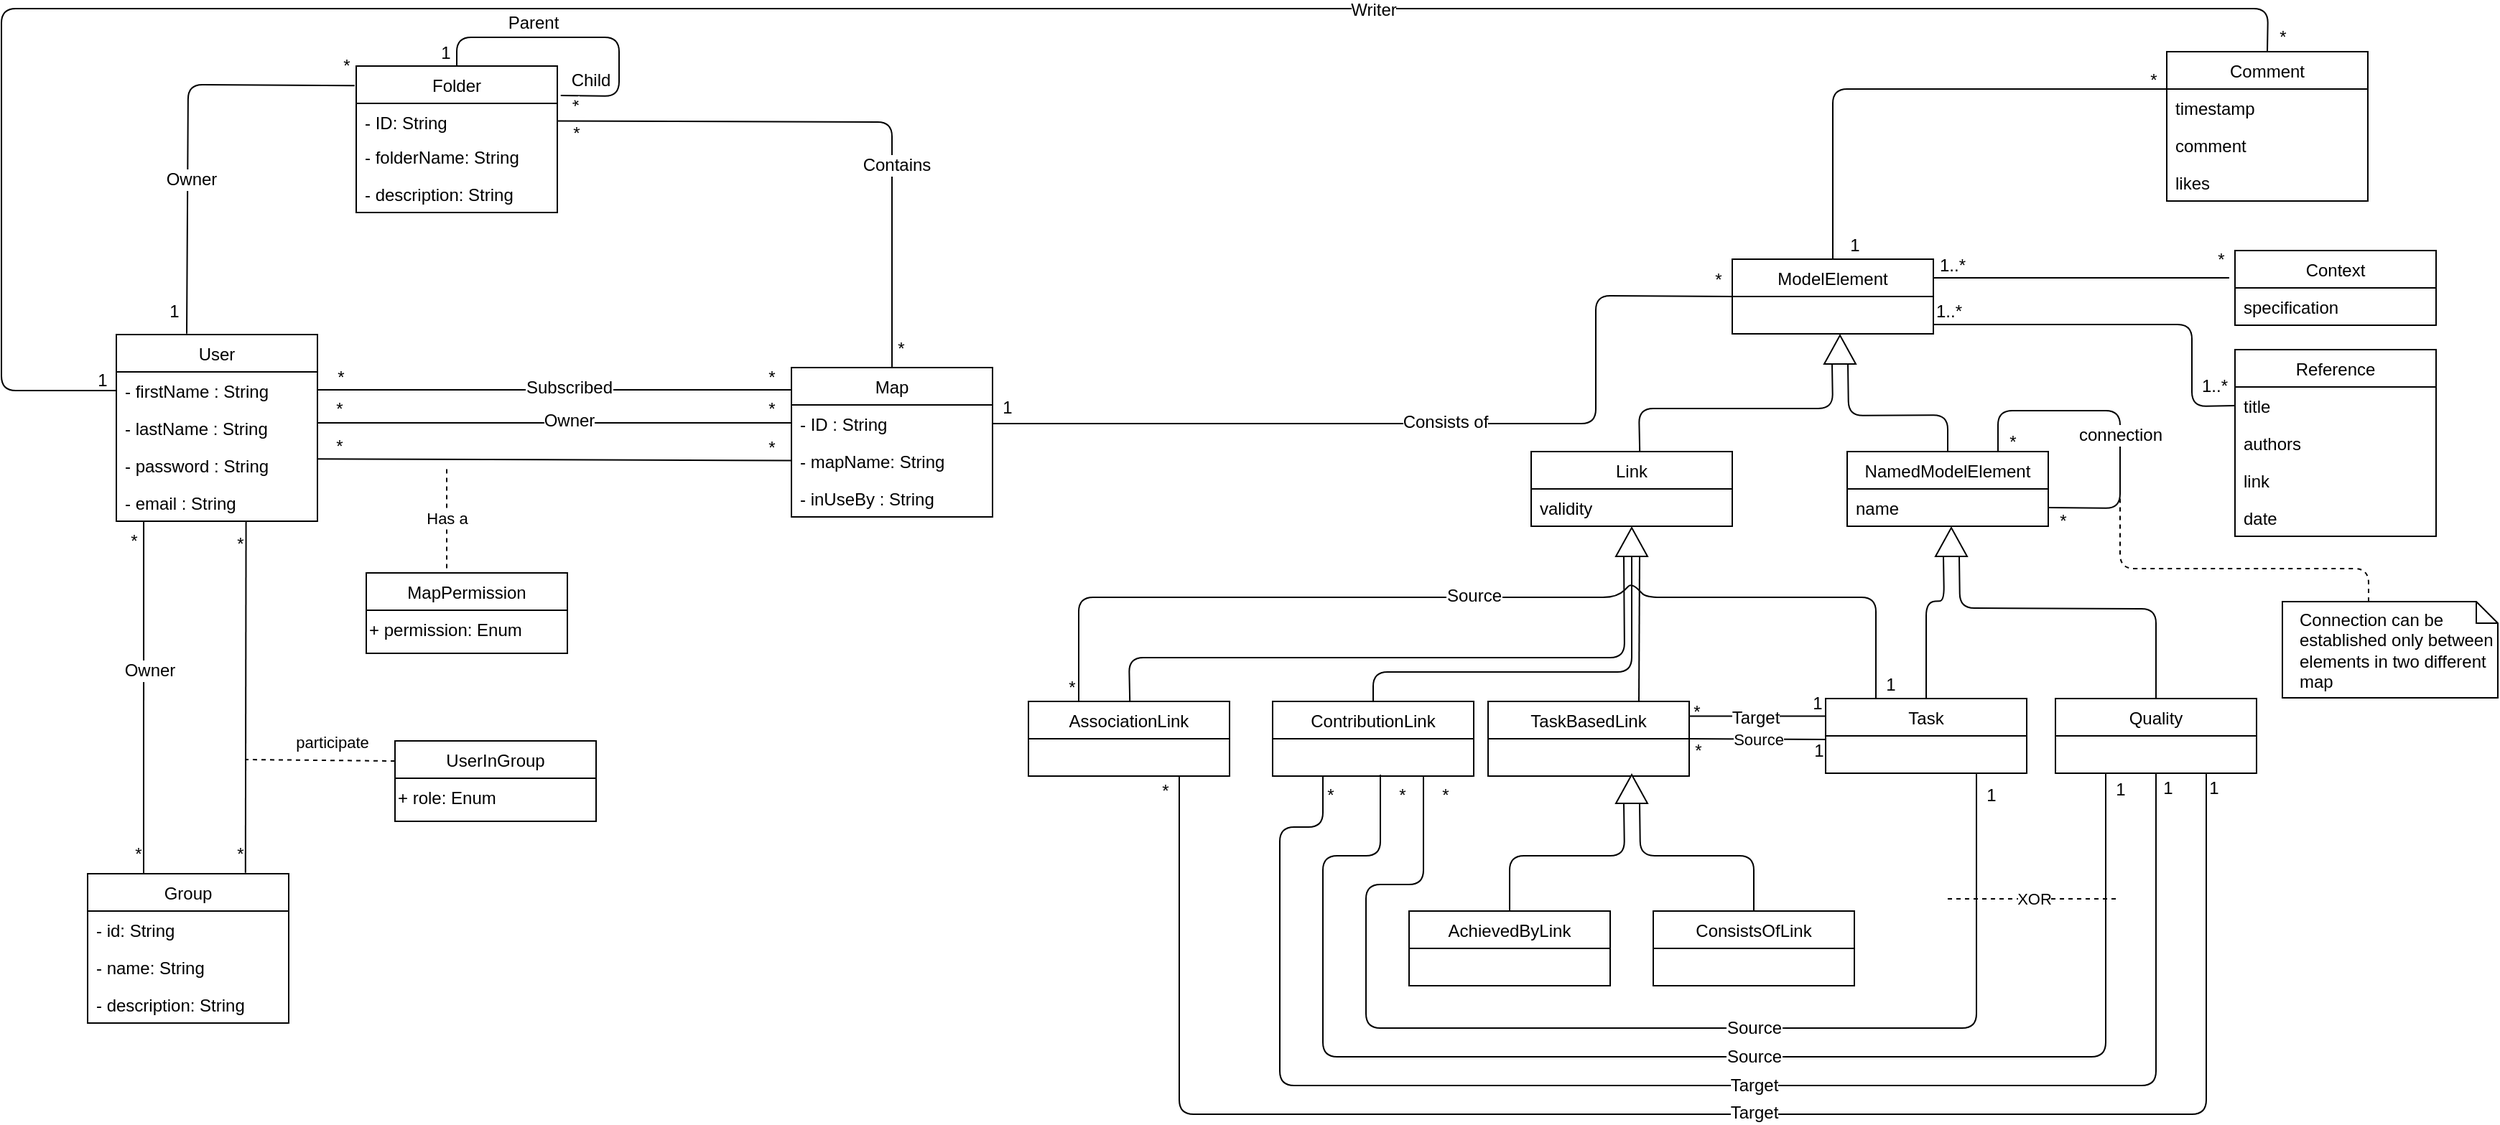 <mxfile version="13.3.1" type="github">
  <diagram id="iMrueTf8OzH_u1Gm9q5F" name="Page-1">
    <mxGraphModel dx="1078" dy="1609" grid="1" gridSize="10" guides="1" tooltips="1" connect="1" arrows="1" fold="1" page="1" pageScale="1" pageWidth="850" pageHeight="1100" math="0" shadow="0">
      <root>
        <mxCell id="0" />
        <mxCell id="1" parent="0" />
        <mxCell id="tOMq7tBUMF9Jnf4JLUL3-1" value="User" style="swimlane;fontStyle=0;childLayout=stackLayout;horizontal=1;startSize=26;fillColor=none;horizontalStack=0;resizeParent=1;resizeParentMax=0;resizeLast=0;collapsible=1;marginBottom=0;" parent="1" vertex="1">
          <mxGeometry x="360" y="227.0" width="140" height="130" as="geometry">
            <mxRectangle x="470" y="194" width="60" height="26" as="alternateBounds" />
          </mxGeometry>
        </mxCell>
        <mxCell id="tOMq7tBUMF9Jnf4JLUL3-2" value="- firstName : String&#xa;&#xa;" style="text;strokeColor=none;fillColor=none;align=left;verticalAlign=top;spacingLeft=4;spacingRight=4;overflow=hidden;rotatable=0;points=[[0,0.5],[1,0.5]];portConstraint=eastwest;" parent="tOMq7tBUMF9Jnf4JLUL3-1" vertex="1">
          <mxGeometry y="26" width="140" height="26" as="geometry" />
        </mxCell>
        <mxCell id="tOMq7tBUMF9Jnf4JLUL3-3" value="- lastName : String" style="text;strokeColor=none;fillColor=none;align=left;verticalAlign=top;spacingLeft=4;spacingRight=4;overflow=hidden;rotatable=0;points=[[0,0.5],[1,0.5]];portConstraint=eastwest;" parent="tOMq7tBUMF9Jnf4JLUL3-1" vertex="1">
          <mxGeometry y="52" width="140" height="26" as="geometry" />
        </mxCell>
        <mxCell id="tOMq7tBUMF9Jnf4JLUL3-4" value="- password : String" style="text;strokeColor=none;fillColor=none;align=left;verticalAlign=top;spacingLeft=4;spacingRight=4;overflow=hidden;rotatable=0;points=[[0,0.5],[1,0.5]];portConstraint=eastwest;" parent="tOMq7tBUMF9Jnf4JLUL3-1" vertex="1">
          <mxGeometry y="78" width="140" height="26" as="geometry" />
        </mxCell>
        <mxCell id="tOMq7tBUMF9Jnf4JLUL3-5" value="- email : String&#xa;" style="text;strokeColor=none;fillColor=none;align=left;verticalAlign=top;spacingLeft=4;spacingRight=4;overflow=hidden;rotatable=0;points=[[0,0.5],[1,0.5]];portConstraint=eastwest;" parent="tOMq7tBUMF9Jnf4JLUL3-1" vertex="1">
          <mxGeometry y="104" width="140" height="26" as="geometry" />
        </mxCell>
        <mxCell id="tOMq7tBUMF9Jnf4JLUL3-6" value="Map" style="swimlane;fontStyle=0;childLayout=stackLayout;horizontal=1;startSize=26;fillColor=none;horizontalStack=0;resizeParent=1;resizeParentMax=0;resizeLast=0;collapsible=1;marginBottom=0;" parent="1" vertex="1">
          <mxGeometry x="830" y="250" width="140" height="104" as="geometry" />
        </mxCell>
        <mxCell id="tOMq7tBUMF9Jnf4JLUL3-7" value="- ID : String" style="text;strokeColor=none;fillColor=none;align=left;verticalAlign=top;spacingLeft=4;spacingRight=4;overflow=hidden;rotatable=0;points=[[0,0.5],[1,0.5]];portConstraint=eastwest;" parent="tOMq7tBUMF9Jnf4JLUL3-6" vertex="1">
          <mxGeometry y="26" width="140" height="26" as="geometry" />
        </mxCell>
        <mxCell id="tOMq7tBUMF9Jnf4JLUL3-8" value="- mapName: String&#xa;" style="text;strokeColor=none;fillColor=none;align=left;verticalAlign=top;spacingLeft=4;spacingRight=4;overflow=hidden;rotatable=0;points=[[0,0.5],[1,0.5]];portConstraint=eastwest;" parent="tOMq7tBUMF9Jnf4JLUL3-6" vertex="1">
          <mxGeometry y="52" width="140" height="26" as="geometry" />
        </mxCell>
        <mxCell id="FyhdABzyvlyhS6COd_ff-8" value="- inUseBy : String" style="text;strokeColor=none;fillColor=none;align=left;verticalAlign=top;spacingLeft=4;spacingRight=4;overflow=hidden;rotatable=0;points=[[0,0.5],[1,0.5]];portConstraint=eastwest;" vertex="1" parent="tOMq7tBUMF9Jnf4JLUL3-6">
          <mxGeometry y="78" width="140" height="26" as="geometry" />
        </mxCell>
        <mxCell id="tOMq7tBUMF9Jnf4JLUL3-9" value="MapPermission" style="swimlane;fontStyle=0;childLayout=stackLayout;horizontal=1;startSize=26;fillColor=none;horizontalStack=0;resizeParent=1;resizeParentMax=0;resizeLast=0;collapsible=1;marginBottom=0;" parent="1" vertex="1">
          <mxGeometry x="534" y="393" width="140" height="56" as="geometry" />
        </mxCell>
        <mxCell id="tOMq7tBUMF9Jnf4JLUL3-10" value="+ permission: Enum" style="text;html=1;" parent="tOMq7tBUMF9Jnf4JLUL3-9" vertex="1">
          <mxGeometry y="26" width="140" height="30" as="geometry" />
        </mxCell>
        <mxCell id="tOMq7tBUMF9Jnf4JLUL3-11" value="Group" style="swimlane;fontStyle=0;childLayout=stackLayout;horizontal=1;startSize=26;fillColor=none;horizontalStack=0;resizeParent=1;resizeParentMax=0;resizeLast=0;collapsible=1;marginBottom=0;" parent="1" vertex="1">
          <mxGeometry x="340" y="602.5" width="140" height="104" as="geometry" />
        </mxCell>
        <mxCell id="tOMq7tBUMF9Jnf4JLUL3-12" value="- id: String" style="text;strokeColor=none;fillColor=none;align=left;verticalAlign=top;spacingLeft=4;spacingRight=4;overflow=hidden;rotatable=0;points=[[0,0.5],[1,0.5]];portConstraint=eastwest;" parent="tOMq7tBUMF9Jnf4JLUL3-11" vertex="1">
          <mxGeometry y="26" width="140" height="26" as="geometry" />
        </mxCell>
        <mxCell id="tOMq7tBUMF9Jnf4JLUL3-13" value="- name: String" style="text;strokeColor=none;fillColor=none;align=left;verticalAlign=top;spacingLeft=4;spacingRight=4;overflow=hidden;rotatable=0;points=[[0,0.5],[1,0.5]];portConstraint=eastwest;" parent="tOMq7tBUMF9Jnf4JLUL3-11" vertex="1">
          <mxGeometry y="52" width="140" height="26" as="geometry" />
        </mxCell>
        <mxCell id="tOMq7tBUMF9Jnf4JLUL3-14" value="- description: String" style="text;strokeColor=none;fillColor=none;align=left;verticalAlign=top;spacingLeft=4;spacingRight=4;overflow=hidden;rotatable=0;points=[[0,0.5],[1,0.5]];portConstraint=eastwest;" parent="tOMq7tBUMF9Jnf4JLUL3-11" vertex="1">
          <mxGeometry y="78" width="140" height="26" as="geometry" />
        </mxCell>
        <mxCell id="tOMq7tBUMF9Jnf4JLUL3-15" value="Folder" style="swimlane;fontStyle=0;childLayout=stackLayout;horizontal=1;startSize=26;fillColor=none;horizontalStack=0;resizeParent=1;resizeParentMax=0;resizeLast=0;collapsible=1;marginBottom=0;" parent="1" vertex="1">
          <mxGeometry x="527" y="40" width="140" height="102" as="geometry" />
        </mxCell>
        <mxCell id="tOMq7tBUMF9Jnf4JLUL3-16" value="- ID: String&#xa;" style="text;strokeColor=none;fillColor=none;align=left;verticalAlign=top;spacingLeft=4;spacingRight=4;overflow=hidden;rotatable=0;points=[[0,0.5],[1,0.5]];portConstraint=eastwest;" parent="tOMq7tBUMF9Jnf4JLUL3-15" vertex="1">
          <mxGeometry y="26" width="140" height="24" as="geometry" />
        </mxCell>
        <mxCell id="tOMq7tBUMF9Jnf4JLUL3-17" value="- folderName: String" style="text;strokeColor=none;fillColor=none;align=left;verticalAlign=top;spacingLeft=4;spacingRight=4;overflow=hidden;rotatable=0;points=[[0,0.5],[1,0.5]];portConstraint=eastwest;" parent="tOMq7tBUMF9Jnf4JLUL3-15" vertex="1">
          <mxGeometry y="50" width="140" height="26" as="geometry" />
        </mxCell>
        <mxCell id="tOMq7tBUMF9Jnf4JLUL3-18" value="- description: String" style="text;strokeColor=none;fillColor=none;align=left;verticalAlign=top;spacingLeft=4;spacingRight=4;overflow=hidden;rotatable=0;points=[[0,0.5],[1,0.5]];portConstraint=eastwest;" parent="tOMq7tBUMF9Jnf4JLUL3-15" vertex="1">
          <mxGeometry y="76" width="140" height="26" as="geometry" />
        </mxCell>
        <mxCell id="tOMq7tBUMF9Jnf4JLUL3-19" value="UserInGroup" style="swimlane;fontStyle=0;childLayout=stackLayout;horizontal=1;startSize=26;fillColor=none;horizontalStack=0;resizeParent=1;resizeParentMax=0;resizeLast=0;collapsible=1;marginBottom=0;" parent="1" vertex="1">
          <mxGeometry x="554" y="510" width="140" height="56" as="geometry" />
        </mxCell>
        <mxCell id="tOMq7tBUMF9Jnf4JLUL3-20" value="+ role: Enum" style="text;html=1;" parent="tOMq7tBUMF9Jnf4JLUL3-19" vertex="1">
          <mxGeometry y="26" width="140" height="30" as="geometry" />
        </mxCell>
        <mxCell id="tOMq7tBUMF9Jnf4JLUL3-23" value="" style="endArrow=none;html=1;exitX=0.998;exitY=0.33;exitDx=0;exitDy=0;exitPerimeter=0;" parent="1" source="tOMq7tBUMF9Jnf4JLUL3-4" target="tOMq7tBUMF9Jnf4JLUL3-8" edge="1">
          <mxGeometry x="0.117" y="3" width="50" height="50" relative="1" as="geometry">
            <mxPoint x="500" y="292.0" as="sourcePoint" />
            <mxPoint x="550" y="230" as="targetPoint" />
            <mxPoint as="offset" />
          </mxGeometry>
        </mxCell>
        <mxCell id="tOMq7tBUMF9Jnf4JLUL3-24" value="Has a" style="endArrow=none;dashed=1;html=1;exitX=0.4;exitY=-0.058;exitDx=0;exitDy=0;exitPerimeter=0;" parent="1" source="tOMq7tBUMF9Jnf4JLUL3-9" edge="1">
          <mxGeometry width="50" height="50" relative="1" as="geometry">
            <mxPoint x="590" y="380" as="sourcePoint" />
            <mxPoint x="590" y="320" as="targetPoint" />
          </mxGeometry>
        </mxCell>
        <mxCell id="tOMq7tBUMF9Jnf4JLUL3-25" value="" style="endArrow=none;html=1;entryX=0.136;entryY=1;entryDx=0;entryDy=0;entryPerimeter=0;" parent="1" target="tOMq7tBUMF9Jnf4JLUL3-5" edge="1">
          <mxGeometry width="50" height="50" relative="1" as="geometry">
            <mxPoint x="379" y="603" as="sourcePoint" />
            <mxPoint x="350" y="480" as="targetPoint" />
          </mxGeometry>
        </mxCell>
        <mxCell id="tOMq7tBUMF9Jnf4JLUL3-26" value="Owner" style="text;html=1;align=center;verticalAlign=middle;resizable=0;points=[];;labelBackgroundColor=#ffffff;" parent="tOMq7tBUMF9Jnf4JLUL3-25" vertex="1" connectable="0">
          <mxGeometry x="0.156" y="-4" relative="1" as="geometry">
            <mxPoint as="offset" />
          </mxGeometry>
        </mxCell>
        <mxCell id="tOMq7tBUMF9Jnf4JLUL3-27" value="" style="endArrow=none;html=1;entryX=0.645;entryY=1.001;entryDx=0;entryDy=0;entryPerimeter=0;exitX=0.785;exitY=-0.006;exitDx=0;exitDy=0;exitPerimeter=0;" parent="1" source="tOMq7tBUMF9Jnf4JLUL3-11" target="tOMq7tBUMF9Jnf4JLUL3-5" edge="1">
          <mxGeometry width="50" height="50" relative="1" as="geometry">
            <mxPoint x="450" y="600" as="sourcePoint" />
            <mxPoint x="450" y="440" as="targetPoint" />
          </mxGeometry>
        </mxCell>
        <mxCell id="tOMq7tBUMF9Jnf4JLUL3-28" value="participate" style="endArrow=none;dashed=1;html=1;exitX=0;exitY=0.25;exitDx=0;exitDy=0;" parent="1" source="tOMq7tBUMF9Jnf4JLUL3-19" edge="1">
          <mxGeometry x="-0.154" y="-13" width="50" height="50" relative="1" as="geometry">
            <mxPoint x="340" y="820" as="sourcePoint" />
            <mxPoint x="450" y="523" as="targetPoint" />
            <mxPoint as="offset" />
          </mxGeometry>
        </mxCell>
        <mxCell id="tOMq7tBUMF9Jnf4JLUL3-29" value="" style="endArrow=none;html=1;entryX=-0.008;entryY=0.133;entryDx=0;entryDy=0;exitX=0.35;exitY=-0.005;exitDx=0;exitDy=0;exitPerimeter=0;entryPerimeter=0;" parent="1" source="tOMq7tBUMF9Jnf4JLUL3-1" target="tOMq7tBUMF9Jnf4JLUL3-15" edge="1">
          <mxGeometry width="50" height="50" relative="1" as="geometry">
            <mxPoint x="410" y="220" as="sourcePoint" />
            <mxPoint x="460" y="186" as="targetPoint" />
            <Array as="points">
              <mxPoint x="410" y="53" />
            </Array>
          </mxGeometry>
        </mxCell>
        <mxCell id="tOMq7tBUMF9Jnf4JLUL3-30" value="Owner" style="text;html=1;align=center;verticalAlign=middle;resizable=0;points=[];;labelBackgroundColor=#ffffff;" parent="tOMq7tBUMF9Jnf4JLUL3-29" vertex="1" connectable="0">
          <mxGeometry x="-0.254" y="-2" relative="1" as="geometry">
            <mxPoint as="offset" />
          </mxGeometry>
        </mxCell>
        <mxCell id="tOMq7tBUMF9Jnf4JLUL3-31" value="1" style="text;html=1;align=center;verticalAlign=middle;resizable=0;points=[];;labelBackgroundColor=#ffffff;" parent="tOMq7tBUMF9Jnf4JLUL3-29" vertex="1" connectable="0">
          <mxGeometry x="-0.954" y="1" relative="1" as="geometry">
            <mxPoint x="-8" y="-9.5" as="offset" />
          </mxGeometry>
        </mxCell>
        <mxCell id="tOMq7tBUMF9Jnf4JLUL3-32" value="*" style="text;html=1;align=center;verticalAlign=middle;resizable=0;points=[];;labelBackgroundColor=#ffffff;" parent="tOMq7tBUMF9Jnf4JLUL3-29" vertex="1" connectable="0">
          <mxGeometry x="0.921" relative="1" as="geometry">
            <mxPoint x="5.5" y="-13.5" as="offset" />
          </mxGeometry>
        </mxCell>
        <mxCell id="tOMq7tBUMF9Jnf4JLUL3-33" value="" style="endArrow=none;html=1;entryX=1.017;entryY=0.201;entryDx=0;entryDy=0;exitX=0.5;exitY=0;exitDx=0;exitDy=0;entryPerimeter=0;" parent="1" source="tOMq7tBUMF9Jnf4JLUL3-15" target="tOMq7tBUMF9Jnf4JLUL3-15" edge="1">
          <mxGeometry width="50" height="50" relative="1" as="geometry">
            <mxPoint x="890" y="207" as="sourcePoint" />
            <mxPoint x="1007" y="40" as="targetPoint" />
            <Array as="points">
              <mxPoint x="597" y="20" />
              <mxPoint x="710" y="20" />
              <mxPoint x="710" y="61" />
            </Array>
          </mxGeometry>
        </mxCell>
        <mxCell id="tOMq7tBUMF9Jnf4JLUL3-34" value="Parent" style="text;html=1;align=center;verticalAlign=middle;resizable=0;points=[];;labelBackgroundColor=#ffffff;" parent="tOMq7tBUMF9Jnf4JLUL3-33" vertex="1" connectable="0">
          <mxGeometry x="-0.254" y="-2" relative="1" as="geometry">
            <mxPoint x="-7" y="-12" as="offset" />
          </mxGeometry>
        </mxCell>
        <mxCell id="tOMq7tBUMF9Jnf4JLUL3-35" value="" style="endArrow=none;html=1;exitX=0.5;exitY=0;exitDx=0;exitDy=0;" parent="1" source="tOMq7tBUMF9Jnf4JLUL3-6" target="tOMq7tBUMF9Jnf4JLUL3-16" edge="1">
          <mxGeometry width="50" height="50" relative="1" as="geometry">
            <mxPoint x="620" y="150" as="sourcePoint" />
            <mxPoint x="670" y="100" as="targetPoint" />
            <Array as="points">
              <mxPoint x="900" y="79" />
            </Array>
          </mxGeometry>
        </mxCell>
        <mxCell id="tOMq7tBUMF9Jnf4JLUL3-36" value="Contains" style="text;html=1;align=center;verticalAlign=middle;resizable=0;points=[];;labelBackgroundColor=#ffffff;" parent="tOMq7tBUMF9Jnf4JLUL3-35" vertex="1" connectable="0">
          <mxGeometry x="-0.302" y="-3" relative="1" as="geometry">
            <mxPoint as="offset" />
          </mxGeometry>
        </mxCell>
        <mxCell id="tOMq7tBUMF9Jnf4JLUL3-39" value="" style="endArrow=none;html=1;exitX=1;exitY=0.5;exitDx=0;exitDy=0;" parent="1" edge="1">
          <mxGeometry x="0.117" y="3" width="50" height="50" relative="1" as="geometry">
            <mxPoint x="500" y="265.5" as="sourcePoint" />
            <mxPoint x="830" y="265.5" as="targetPoint" />
            <mxPoint as="offset" />
          </mxGeometry>
        </mxCell>
        <mxCell id="tOMq7tBUMF9Jnf4JLUL3-40" value="Subscribed" style="text;html=1;align=center;verticalAlign=middle;resizable=0;points=[];;labelBackgroundColor=#ffffff;" parent="tOMq7tBUMF9Jnf4JLUL3-39" vertex="1" connectable="0">
          <mxGeometry x="0.059" y="2" relative="1" as="geometry">
            <mxPoint as="offset" />
          </mxGeometry>
        </mxCell>
        <mxCell id="tOMq7tBUMF9Jnf4JLUL3-41" value="ModelElement" style="swimlane;fontStyle=0;childLayout=stackLayout;horizontal=1;startSize=26;fillColor=none;horizontalStack=0;resizeParent=1;resizeParentMax=0;resizeLast=0;collapsible=1;marginBottom=0;" parent="1" vertex="1">
          <mxGeometry x="1485" y="174.5" width="140" height="52" as="geometry" />
        </mxCell>
        <mxCell id="tOMq7tBUMF9Jnf4JLUL3-42" value="" style="endArrow=none;html=1;exitX=1;exitY=0.5;exitDx=0;exitDy=0;" parent="1" edge="1">
          <mxGeometry x="0.117" y="3" width="50" height="50" relative="1" as="geometry">
            <mxPoint x="500" y="288.5" as="sourcePoint" />
            <mxPoint x="830" y="288.5" as="targetPoint" />
            <mxPoint as="offset" />
          </mxGeometry>
        </mxCell>
        <mxCell id="tOMq7tBUMF9Jnf4JLUL3-43" value="Owner" style="text;html=1;align=center;verticalAlign=middle;resizable=0;points=[];;labelBackgroundColor=#ffffff;" parent="tOMq7tBUMF9Jnf4JLUL3-42" vertex="1" connectable="0">
          <mxGeometry x="0.059" y="2" relative="1" as="geometry">
            <mxPoint as="offset" />
          </mxGeometry>
        </mxCell>
        <mxCell id="tOMq7tBUMF9Jnf4JLUL3-46" value="1" style="text;html=1;align=center;verticalAlign=middle;resizable=0;points=[];;labelBackgroundColor=#ffffff;" parent="1" vertex="1" connectable="0">
          <mxGeometry x="597.04" y="39.987" as="geometry">
            <mxPoint x="-8" y="-9.5" as="offset" />
          </mxGeometry>
        </mxCell>
        <mxCell id="tOMq7tBUMF9Jnf4JLUL3-47" value="*" style="text;html=1;align=center;verticalAlign=middle;resizable=0;points=[];;labelBackgroundColor=#ffffff;rotation=50;direction=south;" parent="1" vertex="1" connectable="0">
          <mxGeometry x="659.86" y="50.01" as="geometry">
            <mxPoint x="24.5" y="-3.5" as="offset" />
          </mxGeometry>
        </mxCell>
        <mxCell id="tOMq7tBUMF9Jnf4JLUL3-48" value="*" style="text;html=1;align=center;verticalAlign=middle;resizable=0;points=[];;labelBackgroundColor=#ffffff;" parent="1" vertex="1" connectable="0">
          <mxGeometry x="899.86" y="250.01" as="geometry">
            <mxPoint x="5.5" y="-13.5" as="offset" />
          </mxGeometry>
        </mxCell>
        <mxCell id="tOMq7tBUMF9Jnf4JLUL3-49" value="*" style="text;html=1;align=center;verticalAlign=middle;resizable=0;points=[];;labelBackgroundColor=#ffffff;" parent="1" vertex="1" connectable="0">
          <mxGeometry x="673.86" y="100.01" as="geometry">
            <mxPoint x="5.5" y="-13.5" as="offset" />
          </mxGeometry>
        </mxCell>
        <mxCell id="tOMq7tBUMF9Jnf4JLUL3-50" value="*" style="text;html=1;align=center;verticalAlign=middle;resizable=0;points=[];;labelBackgroundColor=#ffffff;" parent="1" vertex="1" connectable="0">
          <mxGeometry x="809.86" y="270.01" as="geometry">
            <mxPoint x="5.5" y="-13.5" as="offset" />
          </mxGeometry>
        </mxCell>
        <mxCell id="tOMq7tBUMF9Jnf4JLUL3-51" value="*" style="text;html=1;align=center;verticalAlign=middle;resizable=0;points=[];;labelBackgroundColor=#ffffff;" parent="1" vertex="1" connectable="0">
          <mxGeometry x="509.86" y="270.01" as="geometry">
            <mxPoint x="5.5" y="-13.5" as="offset" />
          </mxGeometry>
        </mxCell>
        <mxCell id="tOMq7tBUMF9Jnf4JLUL3-52" value="*" style="text;html=1;align=center;verticalAlign=middle;resizable=0;points=[];;labelBackgroundColor=#ffffff;" parent="1" vertex="1" connectable="0">
          <mxGeometry x="809.86" y="292.01" as="geometry">
            <mxPoint x="5.5" y="-13.5" as="offset" />
          </mxGeometry>
        </mxCell>
        <mxCell id="tOMq7tBUMF9Jnf4JLUL3-53" value="*" style="text;html=1;align=center;verticalAlign=middle;resizable=0;points=[];;labelBackgroundColor=#ffffff;" parent="1" vertex="1" connectable="0">
          <mxGeometry x="523.04" y="287.987" as="geometry">
            <mxPoint x="-8" y="-9.5" as="offset" />
          </mxGeometry>
        </mxCell>
        <mxCell id="tOMq7tBUMF9Jnf4JLUL3-54" value="*" style="text;html=1;align=center;verticalAlign=middle;resizable=0;points=[];;labelBackgroundColor=#ffffff;" parent="1" vertex="1" connectable="0">
          <mxGeometry x="809.86" y="319.01" as="geometry">
            <mxPoint x="5.5" y="-13.5" as="offset" />
          </mxGeometry>
        </mxCell>
        <mxCell id="tOMq7tBUMF9Jnf4JLUL3-55" value="*" style="text;html=1;align=center;verticalAlign=middle;resizable=0;points=[];;labelBackgroundColor=#ffffff;" parent="1" vertex="1" connectable="0">
          <mxGeometry x="508.86" y="318.01" as="geometry">
            <mxPoint x="5.5" y="-13.5" as="offset" />
          </mxGeometry>
        </mxCell>
        <mxCell id="tOMq7tBUMF9Jnf4JLUL3-56" value="*" style="text;html=1;align=center;verticalAlign=middle;resizable=0;points=[];;labelBackgroundColor=#ffffff;" parent="1" vertex="1" connectable="0">
          <mxGeometry x="368.86" y="602.51" as="geometry">
            <mxPoint x="5.5" y="-13.5" as="offset" />
          </mxGeometry>
        </mxCell>
        <mxCell id="tOMq7tBUMF9Jnf4JLUL3-57" value="*" style="text;html=1;align=center;verticalAlign=middle;resizable=0;points=[];;labelBackgroundColor=#ffffff;" parent="1" vertex="1" connectable="0">
          <mxGeometry x="380.04" y="379.987" as="geometry">
            <mxPoint x="-8" y="-9.5" as="offset" />
          </mxGeometry>
        </mxCell>
        <mxCell id="tOMq7tBUMF9Jnf4JLUL3-58" value="*" style="text;html=1;align=center;verticalAlign=middle;resizable=0;points=[];;labelBackgroundColor=#ffffff;" parent="1" vertex="1" connectable="0">
          <mxGeometry x="439.86" y="602.51" as="geometry">
            <mxPoint x="5.5" y="-13.5" as="offset" />
          </mxGeometry>
        </mxCell>
        <mxCell id="tOMq7tBUMF9Jnf4JLUL3-59" value="*" style="text;html=1;align=center;verticalAlign=middle;resizable=0;points=[];;labelBackgroundColor=#ffffff;" parent="1" vertex="1" connectable="0">
          <mxGeometry x="439.86" y="386.01" as="geometry">
            <mxPoint x="5.5" y="-13.5" as="offset" />
          </mxGeometry>
        </mxCell>
        <mxCell id="tOMq7tBUMF9Jnf4JLUL3-60" value="Link" style="swimlane;fontStyle=0;childLayout=stackLayout;horizontal=1;startSize=26;fillColor=none;horizontalStack=0;resizeParent=1;resizeParentMax=0;resizeLast=0;collapsible=1;marginBottom=0;" parent="1" vertex="1">
          <mxGeometry x="1345" y="308.5" width="140" height="52" as="geometry" />
        </mxCell>
        <mxCell id="tOMq7tBUMF9Jnf4JLUL3-61" value="validity" style="text;strokeColor=none;fillColor=none;align=left;verticalAlign=top;spacingLeft=4;spacingRight=4;overflow=hidden;rotatable=0;points=[[0,0.5],[1,0.5]];portConstraint=eastwest;" parent="tOMq7tBUMF9Jnf4JLUL3-60" vertex="1">
          <mxGeometry y="26" width="140" height="26" as="geometry" />
        </mxCell>
        <mxCell id="tOMq7tBUMF9Jnf4JLUL3-62" value="NamedModelElement" style="swimlane;fontStyle=0;childLayout=stackLayout;horizontal=1;startSize=26;fillColor=none;horizontalStack=0;resizeParent=1;resizeParentMax=0;resizeLast=0;collapsible=1;marginBottom=0;" parent="1" vertex="1">
          <mxGeometry x="1565" y="308.5" width="140" height="52" as="geometry" />
        </mxCell>
        <mxCell id="tOMq7tBUMF9Jnf4JLUL3-63" value="name" style="text;strokeColor=none;fillColor=none;align=left;verticalAlign=top;spacingLeft=4;spacingRight=4;overflow=hidden;rotatable=0;points=[[0,0.5],[1,0.5]];portConstraint=eastwest;" parent="tOMq7tBUMF9Jnf4JLUL3-62" vertex="1">
          <mxGeometry y="26" width="140" height="26" as="geometry" />
        </mxCell>
        <mxCell id="tOMq7tBUMF9Jnf4JLUL3-64" value="" style="endArrow=none;html=1;exitX=1;exitY=0.5;exitDx=0;exitDy=0;entryX=0.75;entryY=0;entryDx=0;entryDy=0;" parent="tOMq7tBUMF9Jnf4JLUL3-62" source="tOMq7tBUMF9Jnf4JLUL3-63" target="tOMq7tBUMF9Jnf4JLUL3-62" edge="1">
          <mxGeometry width="50" height="50" relative="1" as="geometry">
            <mxPoint x="170" y="111.5" as="sourcePoint" />
            <mxPoint x="220" y="61.5" as="targetPoint" />
            <Array as="points">
              <mxPoint x="190" y="39.5" />
              <mxPoint x="190" y="-28.5" />
              <mxPoint x="105" y="-28.5" />
            </Array>
          </mxGeometry>
        </mxCell>
        <mxCell id="tOMq7tBUMF9Jnf4JLUL3-65" value="connection" style="text;html=1;align=center;verticalAlign=middle;resizable=0;points=[];;labelBackgroundColor=#ffffff;" parent="tOMq7tBUMF9Jnf4JLUL3-64" vertex="1" connectable="0">
          <mxGeometry x="-0.127" relative="1" as="geometry">
            <mxPoint as="offset" />
          </mxGeometry>
        </mxCell>
        <mxCell id="tOMq7tBUMF9Jnf4JLUL3-66" value="Context" style="swimlane;fontStyle=0;childLayout=stackLayout;horizontal=1;startSize=26;fillColor=none;horizontalStack=0;resizeParent=1;resizeParentMax=0;resizeLast=0;collapsible=1;marginBottom=0;" parent="1" vertex="1">
          <mxGeometry x="1835" y="168.5" width="140" height="52" as="geometry" />
        </mxCell>
        <mxCell id="tOMq7tBUMF9Jnf4JLUL3-67" value="specification" style="text;strokeColor=none;fillColor=none;align=left;verticalAlign=top;spacingLeft=4;spacingRight=4;overflow=hidden;rotatable=0;points=[[0,0.5],[1,0.5]];portConstraint=eastwest;" parent="tOMq7tBUMF9Jnf4JLUL3-66" vertex="1">
          <mxGeometry y="26" width="140" height="26" as="geometry" />
        </mxCell>
        <mxCell id="tOMq7tBUMF9Jnf4JLUL3-68" value="Reference" style="swimlane;fontStyle=0;childLayout=stackLayout;horizontal=1;startSize=26;fillColor=none;horizontalStack=0;resizeParent=1;resizeParentMax=0;resizeLast=0;collapsible=1;marginBottom=0;" parent="1" vertex="1">
          <mxGeometry x="1835" y="237.5" width="140" height="130" as="geometry" />
        </mxCell>
        <mxCell id="tOMq7tBUMF9Jnf4JLUL3-69" value="title" style="text;strokeColor=none;fillColor=none;align=left;verticalAlign=top;spacingLeft=4;spacingRight=4;overflow=hidden;rotatable=0;points=[[0,0.5],[1,0.5]];portConstraint=eastwest;" parent="tOMq7tBUMF9Jnf4JLUL3-68" vertex="1">
          <mxGeometry y="26" width="140" height="26" as="geometry" />
        </mxCell>
        <mxCell id="tOMq7tBUMF9Jnf4JLUL3-70" value="authors" style="text;strokeColor=none;fillColor=none;align=left;verticalAlign=top;spacingLeft=4;spacingRight=4;overflow=hidden;rotatable=0;points=[[0,0.5],[1,0.5]];portConstraint=eastwest;" parent="tOMq7tBUMF9Jnf4JLUL3-68" vertex="1">
          <mxGeometry y="52" width="140" height="26" as="geometry" />
        </mxCell>
        <mxCell id="tOMq7tBUMF9Jnf4JLUL3-71" value="link" style="text;strokeColor=none;fillColor=none;align=left;verticalAlign=top;spacingLeft=4;spacingRight=4;overflow=hidden;rotatable=0;points=[[0,0.5],[1,0.5]];portConstraint=eastwest;" parent="tOMq7tBUMF9Jnf4JLUL3-68" vertex="1">
          <mxGeometry y="78" width="140" height="26" as="geometry" />
        </mxCell>
        <mxCell id="tOMq7tBUMF9Jnf4JLUL3-72" value="date" style="text;strokeColor=none;fillColor=none;align=left;verticalAlign=top;spacingLeft=4;spacingRight=4;overflow=hidden;rotatable=0;points=[[0,0.5],[1,0.5]];portConstraint=eastwest;" parent="tOMq7tBUMF9Jnf4JLUL3-68" vertex="1">
          <mxGeometry y="104" width="140" height="26" as="geometry" />
        </mxCell>
        <mxCell id="tOMq7tBUMF9Jnf4JLUL3-73" value="TaskBasedLink" style="swimlane;fontStyle=0;childLayout=stackLayout;horizontal=1;startSize=26;fillColor=none;horizontalStack=0;resizeParent=1;resizeParentMax=0;resizeLast=0;collapsible=1;marginBottom=0;" parent="1" vertex="1">
          <mxGeometry x="1315" y="482.5" width="140" height="52" as="geometry" />
        </mxCell>
        <mxCell id="tOMq7tBUMF9Jnf4JLUL3-74" value="Task" style="swimlane;fontStyle=0;childLayout=stackLayout;horizontal=1;startSize=26;fillColor=none;horizontalStack=0;resizeParent=1;resizeParentMax=0;resizeLast=0;collapsible=1;marginBottom=0;" parent="1" vertex="1">
          <mxGeometry x="1550" y="480.5" width="140" height="52" as="geometry" />
        </mxCell>
        <mxCell id="tOMq7tBUMF9Jnf4JLUL3-75" value="Quality" style="swimlane;fontStyle=0;childLayout=stackLayout;horizontal=1;startSize=26;fillColor=none;horizontalStack=0;resizeParent=1;resizeParentMax=0;resizeLast=0;collapsible=1;marginBottom=0;" parent="1" vertex="1">
          <mxGeometry x="1710" y="480.5" width="140" height="52" as="geometry" />
        </mxCell>
        <mxCell id="tOMq7tBUMF9Jnf4JLUL3-79" value="" style="endArrow=none;html=1;exitX=0.54;exitY=0.008;exitDx=0;exitDy=0;exitPerimeter=0;entryX=0;entryY=0.25;entryDx=0;entryDy=0;" parent="1" source="tOMq7tBUMF9Jnf4JLUL3-60" target="tOMq7tBUMF9Jnf4JLUL3-80" edge="1">
          <mxGeometry width="50" height="50" relative="1" as="geometry">
            <mxPoint x="1560" y="285" as="sourcePoint" />
            <mxPoint x="1515" y="247.5" as="targetPoint" />
            <Array as="points">
              <mxPoint x="1420" y="278.5" />
              <mxPoint x="1555" y="278.5" />
            </Array>
          </mxGeometry>
        </mxCell>
        <mxCell id="tOMq7tBUMF9Jnf4JLUL3-80" value="" style="triangle;whiteSpace=wrap;html=1;rotation=-90;" parent="1" vertex="1">
          <mxGeometry x="1550" y="226.5" width="20" height="22" as="geometry" />
        </mxCell>
        <mxCell id="tOMq7tBUMF9Jnf4JLUL3-81" value="" style="endArrow=none;html=1;entryX=1;entryY=0.25;entryDx=0;entryDy=0;" parent="1" target="tOMq7tBUMF9Jnf4JLUL3-41" edge="1">
          <mxGeometry width="50" height="50" relative="1" as="geometry">
            <mxPoint x="1831" y="187.5" as="sourcePoint" />
            <mxPoint x="1570" y="257.5" as="targetPoint" />
            <Array as="points" />
          </mxGeometry>
        </mxCell>
        <mxCell id="tOMq7tBUMF9Jnf4JLUL3-82" value="" style="endArrow=none;html=1;entryX=1;entryY=0.25;entryDx=0;entryDy=0;exitX=0;exitY=0.5;exitDx=0;exitDy=0;" parent="1" source="tOMq7tBUMF9Jnf4JLUL3-69" edge="1">
          <mxGeometry width="50" height="50" relative="1" as="geometry">
            <mxPoint x="1831" y="220" as="sourcePoint" />
            <mxPoint x="1625" y="220" as="targetPoint" />
            <Array as="points">
              <mxPoint x="1805" y="277" />
              <mxPoint x="1805" y="220" />
            </Array>
          </mxGeometry>
        </mxCell>
        <mxCell id="tOMq7tBUMF9Jnf4JLUL3-83" value="" style="endArrow=none;html=1;entryX=0;entryY=0.75;entryDx=0;entryDy=0;exitX=0.5;exitY=0;exitDx=0;exitDy=0;" parent="1" source="tOMq7tBUMF9Jnf4JLUL3-62" target="tOMq7tBUMF9Jnf4JLUL3-80" edge="1">
          <mxGeometry width="50" height="50" relative="1" as="geometry">
            <mxPoint x="1570.18" y="316.212" as="sourcePoint" />
            <mxPoint x="1570" y="257.5" as="targetPoint" />
            <Array as="points">
              <mxPoint x="1635" y="283" />
              <mxPoint x="1566" y="283.5" />
            </Array>
          </mxGeometry>
        </mxCell>
        <mxCell id="tOMq7tBUMF9Jnf4JLUL3-84" value="AssociationLink" style="swimlane;fontStyle=0;childLayout=stackLayout;horizontal=1;startSize=26;fillColor=none;horizontalStack=0;resizeParent=1;resizeParentMax=0;resizeLast=0;collapsible=1;marginBottom=0;" parent="1" vertex="1">
          <mxGeometry x="995" y="482.5" width="140" height="52" as="geometry" />
        </mxCell>
        <mxCell id="tOMq7tBUMF9Jnf4JLUL3-85" value="ContributionLink" style="swimlane;fontStyle=0;childLayout=stackLayout;horizontal=1;startSize=26;fillColor=none;horizontalStack=0;resizeParent=1;resizeParentMax=0;resizeLast=0;collapsible=1;marginBottom=0;" parent="1" vertex="1">
          <mxGeometry x="1165" y="482.5" width="140" height="52" as="geometry" />
        </mxCell>
        <mxCell id="tOMq7tBUMF9Jnf4JLUL3-86" value="" style="endArrow=none;html=1;exitX=0.54;exitY=0.008;exitDx=0;exitDy=0;exitPerimeter=0;entryX=0;entryY=0.25;entryDx=0;entryDy=0;" parent="1" target="tOMq7tBUMF9Jnf4JLUL3-87" edge="1">
          <mxGeometry width="50" height="50" relative="1" as="geometry">
            <mxPoint x="1065.6" y="482.416" as="sourcePoint" />
            <mxPoint x="1160" y="421" as="targetPoint" />
            <Array as="points">
              <mxPoint x="1065" y="452" />
              <mxPoint x="1200" y="452" />
              <mxPoint x="1410" y="452" />
            </Array>
          </mxGeometry>
        </mxCell>
        <mxCell id="tOMq7tBUMF9Jnf4JLUL3-87" value="" style="triangle;whiteSpace=wrap;html=1;rotation=-90;" parent="1" vertex="1">
          <mxGeometry x="1405" y="360.5" width="20" height="22" as="geometry" />
        </mxCell>
        <mxCell id="tOMq7tBUMF9Jnf4JLUL3-88" value="" style="endArrow=none;html=1;entryX=0;entryY=0.75;entryDx=0;entryDy=0;exitX=0.75;exitY=0;exitDx=0;exitDy=0;" parent="1" source="tOMq7tBUMF9Jnf4JLUL3-73" target="tOMq7tBUMF9Jnf4JLUL3-87" edge="1">
          <mxGeometry width="50" height="50" relative="1" as="geometry">
            <mxPoint x="1440" y="482" as="sourcePoint" />
            <mxPoint x="1215" y="431" as="targetPoint" />
            <Array as="points" />
          </mxGeometry>
        </mxCell>
        <mxCell id="tOMq7tBUMF9Jnf4JLUL3-89" value="" style="endArrow=none;html=1;exitX=0.5;exitY=0;exitDx=0;exitDy=0;entryX=0;entryY=0.5;entryDx=0;entryDy=0;" parent="1" source="tOMq7tBUMF9Jnf4JLUL3-85" target="tOMq7tBUMF9Jnf4JLUL3-87" edge="1">
          <mxGeometry width="50" height="50" relative="1" as="geometry">
            <mxPoint x="1075.6" y="492.416" as="sourcePoint" />
            <mxPoint x="1419.5" y="391.5" as="targetPoint" />
            <Array as="points">
              <mxPoint x="1235" y="462" />
              <mxPoint x="1415" y="462" />
            </Array>
          </mxGeometry>
        </mxCell>
        <mxCell id="tOMq7tBUMF9Jnf4JLUL3-90" value="" style="endArrow=none;html=1;exitX=0.5;exitY=0;exitDx=0;exitDy=0;entryX=0;entryY=0.25;entryDx=0;entryDy=0;" parent="1" source="tOMq7tBUMF9Jnf4JLUL3-76" target="tOMq7tBUMF9Jnf4JLUL3-91" edge="1">
          <mxGeometry width="50" height="50" relative="1" as="geometry">
            <mxPoint x="1065.6" y="654.416" as="sourcePoint" />
            <mxPoint x="1160" y="593" as="targetPoint" />
            <Array as="points">
              <mxPoint x="1330" y="590" />
              <mxPoint x="1410" y="590" />
            </Array>
          </mxGeometry>
        </mxCell>
        <mxCell id="tOMq7tBUMF9Jnf4JLUL3-91" value="" style="triangle;whiteSpace=wrap;html=1;rotation=-90;" parent="1" vertex="1">
          <mxGeometry x="1405" y="532.5" width="20" height="22" as="geometry" />
        </mxCell>
        <mxCell id="tOMq7tBUMF9Jnf4JLUL3-93" value="" style="endArrow=none;html=1;exitX=0.5;exitY=0;exitDx=0;exitDy=0;entryX=0;entryY=0.75;entryDx=0;entryDy=0;" parent="1" source="tOMq7tBUMF9Jnf4JLUL3-77" target="tOMq7tBUMF9Jnf4JLUL3-91" edge="1">
          <mxGeometry width="50" height="50" relative="1" as="geometry">
            <mxPoint x="1235" y="654.5" as="sourcePoint" />
            <mxPoint x="1419.5" y="563.5" as="targetPoint" />
            <Array as="points">
              <mxPoint x="1500" y="590" />
              <mxPoint x="1421" y="590" />
            </Array>
          </mxGeometry>
        </mxCell>
        <mxCell id="tOMq7tBUMF9Jnf4JLUL3-94" value="" style="endArrow=none;html=1;entryX=0.998;entryY=0.275;entryDx=0;entryDy=0;entryPerimeter=0;exitX=0;exitY=0.313;exitDx=0;exitDy=0;exitPerimeter=0;" parent="1" edge="1">
          <mxGeometry width="50" height="50" relative="1" as="geometry">
            <mxPoint x="1550.0" y="492.776" as="sourcePoint" />
            <mxPoint x="1454.72" y="492.8" as="targetPoint" />
            <Array as="points" />
          </mxGeometry>
        </mxCell>
        <mxCell id="tOMq7tBUMF9Jnf4JLUL3-95" value="Target" style="text;html=1;align=center;verticalAlign=middle;resizable=0;points=[];;labelBackgroundColor=#ffffff;" parent="tOMq7tBUMF9Jnf4JLUL3-94" vertex="1" connectable="0">
          <mxGeometry x="-0.25" relative="1" as="geometry">
            <mxPoint x="-14.19" y="0.67" as="offset" />
          </mxGeometry>
        </mxCell>
        <mxCell id="tOMq7tBUMF9Jnf4JLUL3-96" value="Source" style="endArrow=none;html=1;entryX=1;entryY=0.5;entryDx=0;entryDy=0;" parent="1" target="tOMq7tBUMF9Jnf4JLUL3-73" edge="1">
          <mxGeometry width="50" height="50" relative="1" as="geometry">
            <mxPoint x="1550" y="509" as="sourcePoint" />
            <mxPoint x="1460" y="510" as="targetPoint" />
            <Array as="points" />
          </mxGeometry>
        </mxCell>
        <mxCell id="tOMq7tBUMF9Jnf4JLUL3-97" value="" style="endArrow=none;html=1;exitX=0.5;exitY=0;exitDx=0;exitDy=0;entryX=0;entryY=0.25;entryDx=0;entryDy=0;" parent="1" source="tOMq7tBUMF9Jnf4JLUL3-74" target="tOMq7tBUMF9Jnf4JLUL3-98" edge="1">
          <mxGeometry width="50" height="50" relative="1" as="geometry">
            <mxPoint x="1498.1" y="442.916" as="sourcePoint" />
            <mxPoint x="1592.5" y="381.5" as="targetPoint" />
            <Array as="points">
              <mxPoint x="1620" y="413" />
              <mxPoint x="1632.5" y="412.5" />
            </Array>
          </mxGeometry>
        </mxCell>
        <mxCell id="tOMq7tBUMF9Jnf4JLUL3-98" value="" style="triangle;whiteSpace=wrap;html=1;rotation=-90;" parent="1" vertex="1">
          <mxGeometry x="1627.5" y="360.5" width="20" height="22" as="geometry" />
        </mxCell>
        <mxCell id="tOMq7tBUMF9Jnf4JLUL3-99" value="" style="endArrow=none;html=1;entryX=0;entryY=0.75;entryDx=0;entryDy=0;exitX=0.5;exitY=0;exitDx=0;exitDy=0;" parent="1" source="tOMq7tBUMF9Jnf4JLUL3-75" target="tOMq7tBUMF9Jnf4JLUL3-98" edge="1">
          <mxGeometry width="50" height="50" relative="1" as="geometry">
            <mxPoint x="1712.5" y="442.5" as="sourcePoint" />
            <mxPoint x="1647.5" y="391.5" as="targetPoint" />
            <Array as="points">
              <mxPoint x="1780" y="418" />
              <mxPoint x="1643.5" y="417.5" />
            </Array>
          </mxGeometry>
        </mxCell>
        <mxCell id="tOMq7tBUMF9Jnf4JLUL3-100" value="" style="endArrow=none;html=1;exitX=0.75;exitY=1;exitDx=0;exitDy=0;entryX=0.75;entryY=1;entryDx=0;entryDy=0;" parent="1" source="tOMq7tBUMF9Jnf4JLUL3-75" target="tOMq7tBUMF9Jnf4JLUL3-84" edge="1">
          <mxGeometry width="50" height="50" relative="1" as="geometry">
            <mxPoint x="1055" y="620" as="sourcePoint" />
            <mxPoint x="1080" y="535" as="targetPoint" />
            <Array as="points">
              <mxPoint x="1815" y="770" />
              <mxPoint x="1100" y="770" />
            </Array>
          </mxGeometry>
        </mxCell>
        <mxCell id="tOMq7tBUMF9Jnf4JLUL3-101" value="Target" style="text;html=1;align=center;verticalAlign=middle;resizable=0;points=[];;labelBackgroundColor=#ffffff;" parent="tOMq7tBUMF9Jnf4JLUL3-100" vertex="1" connectable="0">
          <mxGeometry x="-0.013" y="-1" relative="1" as="geometry">
            <mxPoint x="33.33" as="offset" />
          </mxGeometry>
        </mxCell>
        <mxCell id="tOMq7tBUMF9Jnf4JLUL3-102" value="" style="endArrow=none;html=1;entryX=0.25;entryY=1;entryDx=0;entryDy=0;exitX=0.5;exitY=1;exitDx=0;exitDy=0;" parent="1" source="tOMq7tBUMF9Jnf4JLUL3-75" target="tOMq7tBUMF9Jnf4JLUL3-85" edge="1">
          <mxGeometry width="50" height="50" relative="1" as="geometry">
            <mxPoint x="1825" y="542.5" as="sourcePoint" />
            <mxPoint x="1040" y="544.5" as="targetPoint" />
            <Array as="points">
              <mxPoint x="1780" y="750" />
              <mxPoint x="1170" y="750" />
              <mxPoint x="1170" y="570" />
              <mxPoint x="1200" y="570" />
            </Array>
          </mxGeometry>
        </mxCell>
        <mxCell id="tOMq7tBUMF9Jnf4JLUL3-103" value="Target" style="text;html=1;align=center;verticalAlign=middle;resizable=0;points=[];;labelBackgroundColor=#ffffff;" parent="tOMq7tBUMF9Jnf4JLUL3-102" vertex="1" connectable="0">
          <mxGeometry x="-0.049" y="2" relative="1" as="geometry">
            <mxPoint x="12.5" y="-2" as="offset" />
          </mxGeometry>
        </mxCell>
        <mxCell id="tOMq7tBUMF9Jnf4JLUL3-104" value="" style="endArrow=none;html=1;entryX=0.25;entryY=1;entryDx=0;entryDy=0;exitX=0.25;exitY=1;exitDx=0;exitDy=0;" parent="1" source="tOMq7tBUMF9Jnf4JLUL3-75" edge="1">
          <mxGeometry width="50" height="50" relative="1" as="geometry">
            <mxPoint x="1705" y="540" as="sourcePoint" />
            <mxPoint x="1240" y="533.5" as="targetPoint" />
            <Array as="points">
              <mxPoint x="1745" y="730" />
              <mxPoint x="1200" y="730" />
              <mxPoint x="1200" y="590" />
              <mxPoint x="1240" y="590" />
            </Array>
          </mxGeometry>
        </mxCell>
        <mxCell id="tOMq7tBUMF9Jnf4JLUL3-105" value="Source" style="text;html=1;align=center;verticalAlign=middle;resizable=0;points=[];;labelBackgroundColor=#ffffff;" parent="tOMq7tBUMF9Jnf4JLUL3-104" vertex="1" connectable="0">
          <mxGeometry x="-0.65" y="-79" relative="1" as="geometry">
            <mxPoint x="-166.0" y="25.83" as="offset" />
          </mxGeometry>
        </mxCell>
        <mxCell id="tOMq7tBUMF9Jnf4JLUL3-106" value="" style="endArrow=none;html=1;entryX=0.75;entryY=1;entryDx=0;entryDy=0;exitX=0.75;exitY=1;exitDx=0;exitDy=0;" parent="1" source="tOMq7tBUMF9Jnf4JLUL3-85" target="tOMq7tBUMF9Jnf4JLUL3-74" edge="1">
          <mxGeometry width="50" height="50" relative="1" as="geometry">
            <mxPoint x="1645" y="610" as="sourcePoint" />
            <mxPoint x="1695" y="560" as="targetPoint" />
            <Array as="points">
              <mxPoint x="1270" y="610" />
              <mxPoint x="1230" y="610" />
              <mxPoint x="1230" y="710" />
              <mxPoint x="1655" y="710" />
            </Array>
          </mxGeometry>
        </mxCell>
        <mxCell id="tOMq7tBUMF9Jnf4JLUL3-107" value="Source" style="text;html=1;align=center;verticalAlign=middle;resizable=0;points=[];;labelBackgroundColor=#ffffff;" parent="tOMq7tBUMF9Jnf4JLUL3-106" vertex="1" connectable="0">
          <mxGeometry x="0.202" relative="1" as="geometry">
            <mxPoint x="-6.17" as="offset" />
          </mxGeometry>
        </mxCell>
        <mxCell id="tOMq7tBUMF9Jnf4JLUL3-108" value="" style="endArrow=none;html=1;entryX=0.25;entryY=0;entryDx=0;entryDy=0;exitX=0.25;exitY=0;exitDx=0;exitDy=0;" parent="1" source="tOMq7tBUMF9Jnf4JLUL3-84" target="tOMq7tBUMF9Jnf4JLUL3-74" edge="1">
          <mxGeometry width="50" height="50" relative="1" as="geometry">
            <mxPoint x="1540" y="460" as="sourcePoint" />
            <mxPoint x="1590" y="410" as="targetPoint" />
            <Array as="points">
              <mxPoint x="1030" y="410" />
              <mxPoint x="1405" y="410" />
              <mxPoint x="1415" y="400" />
              <mxPoint x="1425" y="410" />
              <mxPoint x="1585" y="410" />
            </Array>
          </mxGeometry>
        </mxCell>
        <mxCell id="tOMq7tBUMF9Jnf4JLUL3-109" value="Source" style="text;html=1;align=center;verticalAlign=middle;resizable=0;points=[];;labelBackgroundColor=#ffffff;" parent="tOMq7tBUMF9Jnf4JLUL3-108" vertex="1" connectable="0">
          <mxGeometry x="-0.019" y="1" relative="1" as="geometry">
            <mxPoint x="1" as="offset" />
          </mxGeometry>
        </mxCell>
        <mxCell id="tOMq7tBUMF9Jnf4JLUL3-111" value="*" style="text;html=1;align=center;verticalAlign=middle;resizable=0;points=[];;autosize=1;" parent="1" vertex="1">
          <mxGeometry x="1815" y="164.5" width="20" height="20" as="geometry" />
        </mxCell>
        <mxCell id="tOMq7tBUMF9Jnf4JLUL3-112" value="1..*" style="text;html=1;" parent="1" vertex="1">
          <mxGeometry x="1625" y="197" width="40" height="30" as="geometry" />
        </mxCell>
        <mxCell id="tOMq7tBUMF9Jnf4JLUL3-113" value="1..*" style="text;html=1;" parent="1" vertex="1">
          <mxGeometry x="1810" y="248.5" width="40" height="30" as="geometry" />
        </mxCell>
        <mxCell id="tOMq7tBUMF9Jnf4JLUL3-114" value="*" style="text;html=1;align=center;verticalAlign=middle;resizable=0;points=[];;autosize=1;" parent="1" vertex="1">
          <mxGeometry x="1450" y="480" width="20" height="20" as="geometry" />
        </mxCell>
        <mxCell id="tOMq7tBUMF9Jnf4JLUL3-115" value="1" style="text;html=1;align=center;verticalAlign=middle;resizable=0;points=[];;autosize=1;" parent="1" vertex="1">
          <mxGeometry x="1534" y="474" width="20" height="20" as="geometry" />
        </mxCell>
        <mxCell id="tOMq7tBUMF9Jnf4JLUL3-116" value="*" style="text;html=1;align=center;verticalAlign=middle;resizable=0;points=[];;autosize=1;" parent="1" vertex="1">
          <mxGeometry x="1451" y="507" width="20" height="20" as="geometry" />
        </mxCell>
        <mxCell id="tOMq7tBUMF9Jnf4JLUL3-117" value="1" style="text;html=1;align=center;verticalAlign=middle;resizable=0;points=[];;autosize=1;" parent="1" vertex="1">
          <mxGeometry x="1535" y="507" width="20" height="20" as="geometry" />
        </mxCell>
        <mxCell id="tOMq7tBUMF9Jnf4JLUL3-118" value="1" style="text;html=1;align=center;verticalAlign=middle;resizable=0;points=[];;autosize=1;" parent="1" vertex="1">
          <mxGeometry x="1655" y="538" width="20" height="20" as="geometry" />
        </mxCell>
        <mxCell id="tOMq7tBUMF9Jnf4JLUL3-119" value="*" style="text;html=1;align=center;verticalAlign=middle;resizable=0;points=[];;autosize=1;" parent="1" vertex="1">
          <mxGeometry x="1275" y="538" width="20" height="20" as="geometry" />
        </mxCell>
        <mxCell id="tOMq7tBUMF9Jnf4JLUL3-120" value="1" style="text;html=1;align=center;verticalAlign=middle;resizable=0;points=[];;autosize=1;" parent="1" vertex="1">
          <mxGeometry x="1585" y="460.5" width="20" height="20" as="geometry" />
        </mxCell>
        <mxCell id="tOMq7tBUMF9Jnf4JLUL3-121" value="*" style="text;html=1;align=center;verticalAlign=middle;resizable=0;points=[];;autosize=1;" parent="1" vertex="1">
          <mxGeometry x="1015" y="462.5" width="20" height="20" as="geometry" />
        </mxCell>
        <mxCell id="tOMq7tBUMF9Jnf4JLUL3-122" value="1" style="text;html=1;align=center;verticalAlign=middle;resizable=0;points=[];;autosize=1;" parent="1" vertex="1">
          <mxGeometry x="1810" y="532.5" width="20" height="20" as="geometry" />
        </mxCell>
        <mxCell id="tOMq7tBUMF9Jnf4JLUL3-123" value="*" style="text;html=1;align=center;verticalAlign=middle;resizable=0;points=[];;autosize=1;" parent="1" vertex="1">
          <mxGeometry x="1080" y="534.5" width="20" height="20" as="geometry" />
        </mxCell>
        <mxCell id="tOMq7tBUMF9Jnf4JLUL3-124" value="XOR" style="endArrow=none;dashed=1;html=1;" parent="1" edge="1">
          <mxGeometry width="50" height="50" relative="1" as="geometry">
            <mxPoint x="1635" y="620" as="sourcePoint" />
            <mxPoint x="1755" y="620" as="targetPoint" />
          </mxGeometry>
        </mxCell>
        <mxCell id="tOMq7tBUMF9Jnf4JLUL3-125" value="1" style="text;html=1;align=center;verticalAlign=middle;resizable=0;points=[];;autosize=1;" parent="1" vertex="1">
          <mxGeometry x="1745" y="533.5" width="20" height="20" as="geometry" />
        </mxCell>
        <mxCell id="tOMq7tBUMF9Jnf4JLUL3-126" value="*" style="text;html=1;align=center;verticalAlign=middle;resizable=0;points=[];;autosize=1;" parent="1" vertex="1">
          <mxGeometry x="1245" y="538" width="20" height="20" as="geometry" />
        </mxCell>
        <mxCell id="tOMq7tBUMF9Jnf4JLUL3-127" value="1" style="text;html=1;align=center;verticalAlign=middle;resizable=0;points=[];;autosize=1;" parent="1" vertex="1">
          <mxGeometry x="1777.5" y="532.5" width="20" height="20" as="geometry" />
        </mxCell>
        <mxCell id="tOMq7tBUMF9Jnf4JLUL3-128" value="*" style="text;html=1;align=center;verticalAlign=middle;resizable=0;points=[];;autosize=1;" parent="1" vertex="1">
          <mxGeometry x="1195" y="538" width="20" height="20" as="geometry" />
        </mxCell>
        <mxCell id="tOMq7tBUMF9Jnf4JLUL3-129" value="" style="endArrow=none;html=1;exitX=1;exitY=0.5;exitDx=0;exitDy=0;entryX=0;entryY=0.5;entryDx=0;entryDy=0;" parent="1" source="tOMq7tBUMF9Jnf4JLUL3-7" target="tOMq7tBUMF9Jnf4JLUL3-41" edge="1">
          <mxGeometry width="50" height="50" relative="1" as="geometry">
            <mxPoint x="1018" y="289" as="sourcePoint" />
            <mxPoint x="1158" y="200" as="targetPoint" />
            <Array as="points">
              <mxPoint x="1390" y="289" />
              <mxPoint x="1390" y="200" />
            </Array>
          </mxGeometry>
        </mxCell>
        <mxCell id="tOMq7tBUMF9Jnf4JLUL3-130" value="Consists of" style="text;html=1;align=center;verticalAlign=middle;resizable=0;points=[];;labelBackgroundColor=#ffffff;" parent="tOMq7tBUMF9Jnf4JLUL3-129" vertex="1" connectable="0">
          <mxGeometry x="0.259" relative="1" as="geometry">
            <mxPoint x="-65" y="-1.01" as="offset" />
          </mxGeometry>
        </mxCell>
        <mxCell id="tOMq7tBUMF9Jnf4JLUL3-131" value="Comment" style="swimlane;fontStyle=0;childLayout=stackLayout;horizontal=1;startSize=26;fillColor=none;horizontalStack=0;resizeParent=1;resizeParentMax=0;resizeLast=0;collapsible=1;marginBottom=0;" parent="1" vertex="1">
          <mxGeometry x="1787.5" y="30" width="140" height="104" as="geometry" />
        </mxCell>
        <mxCell id="tOMq7tBUMF9Jnf4JLUL3-132" value="timestamp" style="text;strokeColor=none;fillColor=none;align=left;verticalAlign=top;spacingLeft=4;spacingRight=4;overflow=hidden;rotatable=0;points=[[0,0.5],[1,0.5]];portConstraint=eastwest;" parent="tOMq7tBUMF9Jnf4JLUL3-131" vertex="1">
          <mxGeometry y="26" width="140" height="26" as="geometry" />
        </mxCell>
        <mxCell id="tOMq7tBUMF9Jnf4JLUL3-133" value="comment" style="text;strokeColor=none;fillColor=none;align=left;verticalAlign=top;spacingLeft=4;spacingRight=4;overflow=hidden;rotatable=0;points=[[0,0.5],[1,0.5]];portConstraint=eastwest;" parent="tOMq7tBUMF9Jnf4JLUL3-131" vertex="1">
          <mxGeometry y="52" width="140" height="26" as="geometry" />
        </mxCell>
        <mxCell id="tOMq7tBUMF9Jnf4JLUL3-134" value="likes" style="text;strokeColor=none;fillColor=none;align=left;verticalAlign=top;spacingLeft=4;spacingRight=4;overflow=hidden;rotatable=0;points=[[0,0.5],[1,0.5]];portConstraint=eastwest;" parent="tOMq7tBUMF9Jnf4JLUL3-131" vertex="1">
          <mxGeometry y="78" width="140" height="26" as="geometry" />
        </mxCell>
        <mxCell id="tOMq7tBUMF9Jnf4JLUL3-135" value="" style="endArrow=none;html=1;entryX=0.5;entryY=0;entryDx=0;entryDy=0;exitX=0;exitY=0.25;exitDx=0;exitDy=0;" parent="1" source="tOMq7tBUMF9Jnf4JLUL3-131" target="tOMq7tBUMF9Jnf4JLUL3-41" edge="1">
          <mxGeometry width="50" height="50" relative="1" as="geometry">
            <mxPoint x="1841" y="197.5" as="sourcePoint" />
            <mxPoint x="1635" y="197.5" as="targetPoint" />
            <Array as="points">
              <mxPoint x="1555" y="56" />
            </Array>
          </mxGeometry>
        </mxCell>
        <mxCell id="tOMq7tBUMF9Jnf4JLUL3-136" value="" style="endArrow=none;html=1;entryX=0;entryY=0.5;entryDx=0;entryDy=0;exitX=0.5;exitY=0;exitDx=0;exitDy=0;" parent="1" source="tOMq7tBUMF9Jnf4JLUL3-131" target="tOMq7tBUMF9Jnf4JLUL3-2" edge="1">
          <mxGeometry width="50" height="50" relative="1" as="geometry">
            <mxPoint x="1927.5" y="10.5" as="sourcePoint" />
            <mxPoint x="1695" y="142" as="targetPoint" />
            <Array as="points">
              <mxPoint x="1858" />
              <mxPoint x="280" />
              <mxPoint x="280" y="266" />
            </Array>
          </mxGeometry>
        </mxCell>
        <mxCell id="tOMq7tBUMF9Jnf4JLUL3-137" value="Writer" style="text;html=1;align=center;verticalAlign=middle;resizable=0;points=[];;labelBackgroundColor=#ffffff;" parent="tOMq7tBUMF9Jnf4JLUL3-136" vertex="1" connectable="0">
          <mxGeometry x="-0.331" y="1" relative="1" as="geometry">
            <mxPoint as="offset" />
          </mxGeometry>
        </mxCell>
        <mxCell id="tOMq7tBUMF9Jnf4JLUL3-138" value="*" style="text;html=1;align=center;verticalAlign=middle;resizable=0;points=[];;autosize=1;" parent="1" vertex="1">
          <mxGeometry x="1705" y="347" width="20" height="20" as="geometry" />
        </mxCell>
        <mxCell id="tOMq7tBUMF9Jnf4JLUL3-139" value="*" style="text;html=1;align=center;verticalAlign=middle;resizable=0;points=[];;autosize=1;" parent="1" vertex="1">
          <mxGeometry x="1670" y="292" width="20" height="20" as="geometry" />
        </mxCell>
        <mxCell id="tOMq7tBUMF9Jnf4JLUL3-140" value="*" style="text;html=1;align=center;verticalAlign=middle;resizable=0;points=[];;autosize=1;" parent="1" vertex="1">
          <mxGeometry x="1767.5" y="40" width="20" height="20" as="geometry" />
        </mxCell>
        <mxCell id="tOMq7tBUMF9Jnf4JLUL3-141" value="1" style="text;html=1;align=center;verticalAlign=middle;resizable=0;points=[];;autosize=1;" parent="1" vertex="1">
          <mxGeometry x="1560" y="154.5" width="20" height="20" as="geometry" />
        </mxCell>
        <mxCell id="tOMq7tBUMF9Jnf4JLUL3-142" value="*" style="text;html=1;align=center;verticalAlign=middle;resizable=0;points=[];;autosize=1;" parent="1" vertex="1">
          <mxGeometry x="1857.5" y="10" width="20" height="20" as="geometry" />
        </mxCell>
        <mxCell id="tOMq7tBUMF9Jnf4JLUL3-143" value="1" style="text;html=1;align=center;verticalAlign=middle;resizable=0;points=[];;autosize=1;" parent="1" vertex="1">
          <mxGeometry x="340" y="248.5" width="20" height="20" as="geometry" />
        </mxCell>
        <mxCell id="tOMq7tBUMF9Jnf4JLUL3-144" value="1" style="text;html=1;align=center;verticalAlign=middle;resizable=0;points=[];;autosize=1;" parent="1" vertex="1">
          <mxGeometry x="970" y="268" width="20" height="20" as="geometry" />
        </mxCell>
        <mxCell id="tOMq7tBUMF9Jnf4JLUL3-145" value="*" style="text;html=1;align=center;verticalAlign=middle;resizable=0;points=[];;autosize=1;" parent="1" vertex="1">
          <mxGeometry x="1465" y="179" width="20" height="20" as="geometry" />
        </mxCell>
        <mxCell id="tOMq7tBUMF9Jnf4JLUL3-146" value="Connection can be established only between elements in two different map" style="shape=note;size=15;align=left;spacingLeft=10;html=1;whiteSpace=wrap;" parent="1" vertex="1">
          <mxGeometry x="1868" y="413" width="150" height="67" as="geometry" />
        </mxCell>
        <mxCell id="tOMq7tBUMF9Jnf4JLUL3-147" value="" style="edgeStyle=none;endArrow=none;exitX=0.4;exitY=0;dashed=1;html=1;" parent="1" source="tOMq7tBUMF9Jnf4JLUL3-146" edge="1">
          <mxGeometry x="1" relative="1" as="geometry">
            <mxPoint x="1755" y="340" as="targetPoint" />
            <Array as="points">
              <mxPoint x="1928" y="390" />
              <mxPoint x="1755" y="390" />
            </Array>
          </mxGeometry>
        </mxCell>
        <mxCell id="6QBSFcgjiNAxlg8wuLgY-2" value="&lt;span style=&quot;background-color: rgb(255 , 255 , 255)&quot;&gt;1..*&lt;/span&gt;" style="text;html=1;align=center;verticalAlign=middle;resizable=0;points=[];;autosize=1;" parent="1" vertex="1">
          <mxGeometry x="1622.5" y="168.5" width="30" height="20" as="geometry" />
        </mxCell>
        <mxCell id="tOMq7tBUMF9Jnf4JLUL3-76" value="AchievedByLink" style="swimlane;fontStyle=0;childLayout=stackLayout;horizontal=1;startSize=26;fillColor=none;horizontalStack=0;resizeParent=1;resizeParentMax=0;resizeLast=0;collapsible=1;marginBottom=0;" parent="1" vertex="1">
          <mxGeometry x="1260" y="628.5" width="140" height="52" as="geometry" />
        </mxCell>
        <mxCell id="tOMq7tBUMF9Jnf4JLUL3-77" value="ConsistsOfLink" style="swimlane;fontStyle=0;childLayout=stackLayout;horizontal=1;startSize=26;fillColor=none;horizontalStack=0;resizeParent=1;resizeParentMax=0;resizeLast=0;collapsible=1;marginBottom=0;" parent="1" vertex="1">
          <mxGeometry x="1430" y="628.5" width="140" height="52" as="geometry" />
        </mxCell>
        <mxCell id="FyhdABzyvlyhS6COd_ff-1" value="Child" style="text;html=1;align=center;verticalAlign=middle;resizable=0;points=[];;labelBackgroundColor=#ffffff;" vertex="1" connectable="0" parent="1">
          <mxGeometry x="690" y="50.0" as="geometry" />
        </mxCell>
      </root>
    </mxGraphModel>
  </diagram>
</mxfile>
